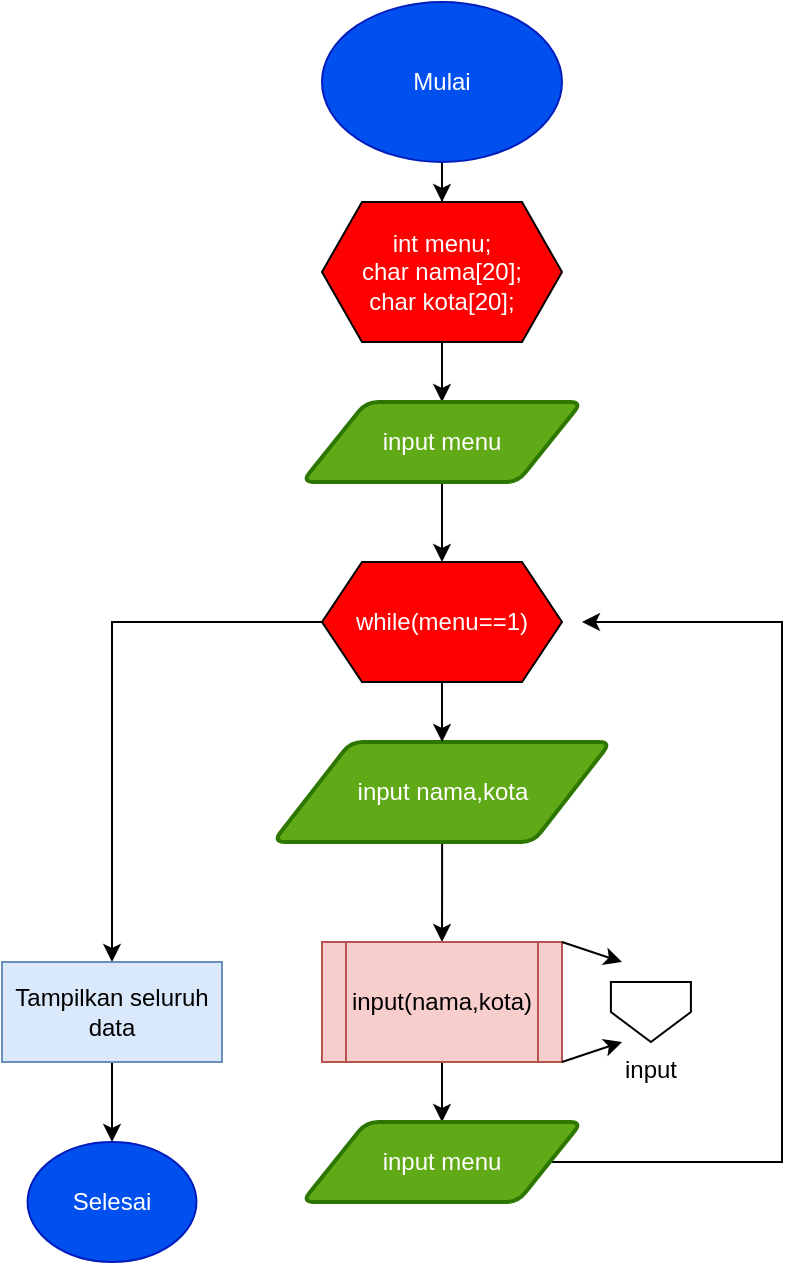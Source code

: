 <mxfile version="14.5.3" type="github"><diagram id="C5RBs43oDa-KdzZeNtuy" name="Page-1"><mxGraphModel dx="868" dy="1651" grid="1" gridSize="10" guides="1" tooltips="1" connect="1" arrows="1" fold="1" page="1" pageScale="1" pageWidth="827" pageHeight="1169" math="0" shadow="0"><root><mxCell id="WIyWlLk6GJQsqaUBKTNV-0"/><mxCell id="WIyWlLk6GJQsqaUBKTNV-1" parent="WIyWlLk6GJQsqaUBKTNV-0"/><mxCell id="lYrutSBF03TJzKnHKQ7h-3" value="" style="edgeStyle=orthogonalEdgeStyle;rounded=0;orthogonalLoop=1;jettySize=auto;html=1;" edge="1" parent="WIyWlLk6GJQsqaUBKTNV-1" source="FQ0B8DtnKVogVxd-fA1m-1" target="lYrutSBF03TJzKnHKQ7h-2"><mxGeometry relative="1" as="geometry"/></mxCell><mxCell id="FQ0B8DtnKVogVxd-fA1m-1" value="&lt;div style=&quot;color: rgb(255 , 255 , 255)&quot;&gt;&lt;div&gt;int menu;&lt;/div&gt;&lt;div&gt;&lt;span&gt;&#9;&lt;/span&gt;char nama[20];&lt;/div&gt;&lt;div&gt;&lt;span&gt;&#9;&lt;/span&gt;char kota[20];&lt;/div&gt;&lt;/div&gt;" style="shape=hexagon;perimeter=hexagonPerimeter2;whiteSpace=wrap;html=1;fixedSize=1;fillColor=#FF0000;" parent="WIyWlLk6GJQsqaUBKTNV-1" vertex="1"><mxGeometry x="210" y="10" width="120" height="70" as="geometry"/></mxCell><mxCell id="FQ0B8DtnKVogVxd-fA1m-11" value="" style="edgeStyle=orthogonalEdgeStyle;rounded=0;orthogonalLoop=1;jettySize=auto;html=1;" parent="WIyWlLk6GJQsqaUBKTNV-1" source="FQ0B8DtnKVogVxd-fA1m-5" edge="1"><mxGeometry relative="1" as="geometry"><mxPoint x="270" y="380" as="targetPoint"/></mxGeometry></mxCell><mxCell id="FQ0B8DtnKVogVxd-fA1m-5" value="input nama,kota" style="shape=parallelogram;html=1;strokeWidth=2;perimeter=parallelogramPerimeter;whiteSpace=wrap;rounded=1;arcSize=12;size=0.23;fillColor=#60a917;strokeColor=#2D7600;fontColor=#ffffff;" parent="WIyWlLk6GJQsqaUBKTNV-1" vertex="1"><mxGeometry x="185.55" y="280" width="168.9" height="50" as="geometry"/></mxCell><mxCell id="FQ0B8DtnKVogVxd-fA1m-58" value="" style="edgeStyle=orthogonalEdgeStyle;rounded=0;orthogonalLoop=1;jettySize=auto;html=1;" parent="WIyWlLk6GJQsqaUBKTNV-1" source="FQ0B8DtnKVogVxd-fA1m-57" target="FQ0B8DtnKVogVxd-fA1m-1" edge="1"><mxGeometry relative="1" as="geometry"/></mxCell><mxCell id="FQ0B8DtnKVogVxd-fA1m-57" value="Mulai" style="ellipse;whiteSpace=wrap;html=1;fontColor=#ffffff;strokeColor=#001DBC;fillColor=#0050ef;" parent="WIyWlLk6GJQsqaUBKTNV-1" vertex="1"><mxGeometry x="210" y="-90" width="120" height="80" as="geometry"/></mxCell><mxCell id="lYrutSBF03TJzKnHKQ7h-6" value="" style="edgeStyle=orthogonalEdgeStyle;rounded=0;orthogonalLoop=1;jettySize=auto;html=1;" edge="1" parent="WIyWlLk6GJQsqaUBKTNV-1" source="lYrutSBF03TJzKnHKQ7h-0" target="FQ0B8DtnKVogVxd-fA1m-5"><mxGeometry relative="1" as="geometry"/></mxCell><mxCell id="lYrutSBF03TJzKnHKQ7h-15" style="edgeStyle=orthogonalEdgeStyle;rounded=0;orthogonalLoop=1;jettySize=auto;html=1;entryX=0.5;entryY=0;entryDx=0;entryDy=0;" edge="1" parent="WIyWlLk6GJQsqaUBKTNV-1" source="lYrutSBF03TJzKnHKQ7h-0" target="lYrutSBF03TJzKnHKQ7h-14"><mxGeometry relative="1" as="geometry"/></mxCell><mxCell id="lYrutSBF03TJzKnHKQ7h-0" value="&lt;div style=&quot;color: rgb(255 , 255 , 255)&quot;&gt;&lt;div&gt;while(menu==1)&lt;/div&gt;&lt;/div&gt;" style="shape=hexagon;perimeter=hexagonPerimeter2;whiteSpace=wrap;html=1;fixedSize=1;fillColor=#FF0000;" vertex="1" parent="WIyWlLk6GJQsqaUBKTNV-1"><mxGeometry x="210" y="190" width="120" height="60" as="geometry"/></mxCell><mxCell id="lYrutSBF03TJzKnHKQ7h-5" value="" style="edgeStyle=orthogonalEdgeStyle;rounded=0;orthogonalLoop=1;jettySize=auto;html=1;" edge="1" parent="WIyWlLk6GJQsqaUBKTNV-1" source="lYrutSBF03TJzKnHKQ7h-2" target="lYrutSBF03TJzKnHKQ7h-0"><mxGeometry relative="1" as="geometry"/></mxCell><mxCell id="lYrutSBF03TJzKnHKQ7h-2" value="input menu" style="shape=parallelogram;html=1;strokeWidth=2;perimeter=parallelogramPerimeter;whiteSpace=wrap;rounded=1;arcSize=12;size=0.23;fillColor=#60a917;strokeColor=#2D7600;fontColor=#ffffff;" vertex="1" parent="WIyWlLk6GJQsqaUBKTNV-1"><mxGeometry x="200" y="110" width="140" height="40" as="geometry"/></mxCell><mxCell id="lYrutSBF03TJzKnHKQ7h-11" value="" style="edgeStyle=orthogonalEdgeStyle;rounded=0;orthogonalLoop=1;jettySize=auto;html=1;" edge="1" parent="WIyWlLk6GJQsqaUBKTNV-1" source="lYrutSBF03TJzKnHKQ7h-7" target="lYrutSBF03TJzKnHKQ7h-10"><mxGeometry relative="1" as="geometry"/></mxCell><mxCell id="lYrutSBF03TJzKnHKQ7h-7" value="input(nama,kota)" style="shape=process;whiteSpace=wrap;html=1;backgroundOutline=1;fillColor=#f8cecc;strokeColor=#b85450;" vertex="1" parent="WIyWlLk6GJQsqaUBKTNV-1"><mxGeometry x="210" y="380" width="120" height="60" as="geometry"/></mxCell><mxCell id="lYrutSBF03TJzKnHKQ7h-22" style="edgeStyle=orthogonalEdgeStyle;rounded=0;orthogonalLoop=1;jettySize=auto;html=1;" edge="1" parent="WIyWlLk6GJQsqaUBKTNV-1" source="lYrutSBF03TJzKnHKQ7h-10"><mxGeometry relative="1" as="geometry"><mxPoint x="340" y="220" as="targetPoint"/><Array as="points"><mxPoint x="440" y="490"/><mxPoint x="440" y="220"/></Array></mxGeometry></mxCell><mxCell id="lYrutSBF03TJzKnHKQ7h-10" value="input menu" style="shape=parallelogram;html=1;strokeWidth=2;perimeter=parallelogramPerimeter;whiteSpace=wrap;rounded=1;arcSize=12;size=0.23;fillColor=#60a917;strokeColor=#2D7600;fontColor=#ffffff;" vertex="1" parent="WIyWlLk6GJQsqaUBKTNV-1"><mxGeometry x="200" y="470" width="140" height="40" as="geometry"/></mxCell><mxCell id="lYrutSBF03TJzKnHKQ7h-18" value="" style="edgeStyle=orthogonalEdgeStyle;rounded=0;orthogonalLoop=1;jettySize=auto;html=1;" edge="1" parent="WIyWlLk6GJQsqaUBKTNV-1" source="lYrutSBF03TJzKnHKQ7h-14" target="lYrutSBF03TJzKnHKQ7h-16"><mxGeometry relative="1" as="geometry"/></mxCell><mxCell id="lYrutSBF03TJzKnHKQ7h-14" value="Tampilkan seluruh&lt;br&gt;data" style="rounded=0;whiteSpace=wrap;html=1;fillColor=#dae8fc;strokeColor=#6c8ebf;" vertex="1" parent="WIyWlLk6GJQsqaUBKTNV-1"><mxGeometry x="50" y="390" width="110" height="50" as="geometry"/></mxCell><mxCell id="lYrutSBF03TJzKnHKQ7h-16" value="Selesai" style="ellipse;whiteSpace=wrap;html=1;fontColor=#ffffff;strokeColor=#001DBC;fillColor=#0050ef;" vertex="1" parent="WIyWlLk6GJQsqaUBKTNV-1"><mxGeometry x="62.78" y="480" width="84.45" height="60" as="geometry"/></mxCell><mxCell id="lYrutSBF03TJzKnHKQ7h-19" value="input" style="verticalLabelPosition=bottom;verticalAlign=top;html=1;shape=offPageConnector;rounded=0;size=0.5;" vertex="1" parent="WIyWlLk6GJQsqaUBKTNV-1"><mxGeometry x="354.45" y="400" width="40" height="30" as="geometry"/></mxCell><mxCell id="lYrutSBF03TJzKnHKQ7h-20" value="" style="endArrow=classic;html=1;" edge="1" parent="WIyWlLk6GJQsqaUBKTNV-1"><mxGeometry width="50" height="50" relative="1" as="geometry"><mxPoint x="330" y="380" as="sourcePoint"/><mxPoint x="360" y="390" as="targetPoint"/></mxGeometry></mxCell><mxCell id="lYrutSBF03TJzKnHKQ7h-21" value="" style="endArrow=classic;html=1;" edge="1" parent="WIyWlLk6GJQsqaUBKTNV-1"><mxGeometry width="50" height="50" relative="1" as="geometry"><mxPoint x="330" y="440" as="sourcePoint"/><mxPoint x="360" y="430" as="targetPoint"/></mxGeometry></mxCell></root></mxGraphModel></diagram></mxfile>
